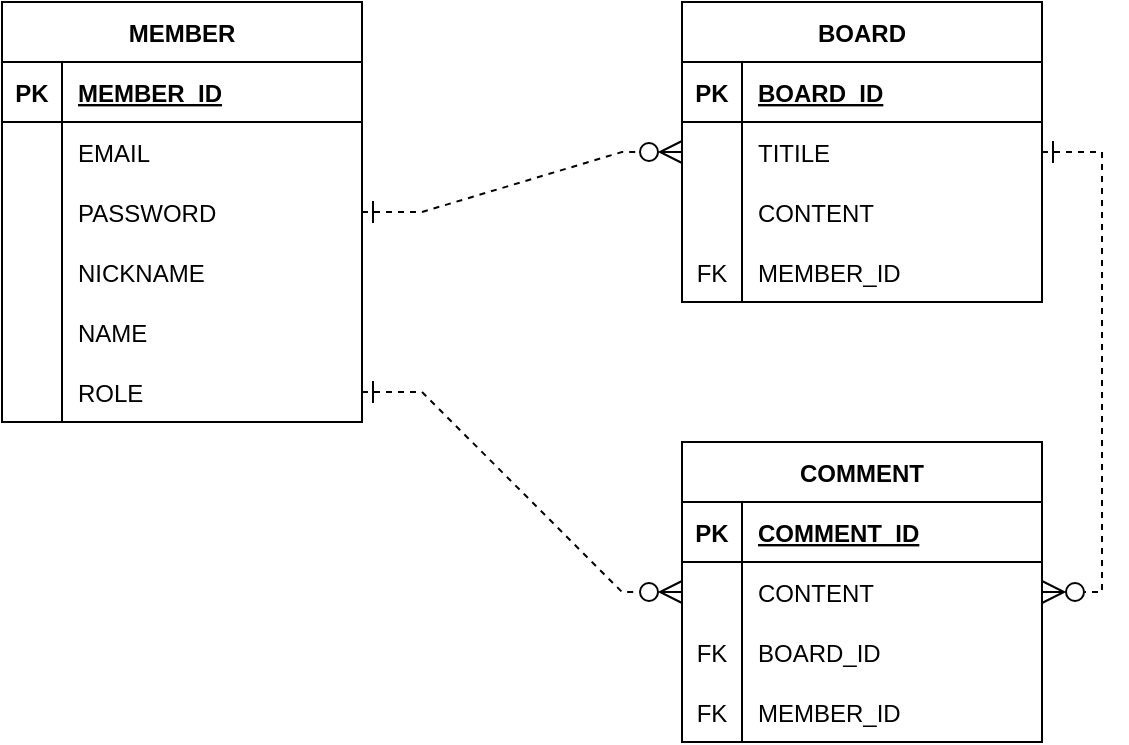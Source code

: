 <mxfile version="16.1.2" type="device"><diagram id="w0zbr02jcgBr_jC3RtAH" name="Page-1"><mxGraphModel dx="1106" dy="822" grid="1" gridSize="10" guides="1" tooltips="1" connect="1" arrows="1" fold="1" page="1" pageScale="1" pageWidth="1200" pageHeight="1920" math="0" shadow="0"><root><mxCell id="0"/><mxCell id="1" parent="0"/><mxCell id="OjOBUUy2H1tP-rGOzvs3-1" value="MEMBER" style="shape=table;startSize=30;container=1;collapsible=1;childLayout=tableLayout;fixedRows=1;rowLines=0;fontStyle=1;align=center;resizeLast=1;" parent="1" vertex="1"><mxGeometry x="140" y="130" width="180" height="210" as="geometry"/></mxCell><mxCell id="OjOBUUy2H1tP-rGOzvs3-2" value="" style="shape=partialRectangle;collapsible=0;dropTarget=0;pointerEvents=0;fillColor=none;top=0;left=0;bottom=1;right=0;points=[[0,0.5],[1,0.5]];portConstraint=eastwest;" parent="OjOBUUy2H1tP-rGOzvs3-1" vertex="1"><mxGeometry y="30" width="180" height="30" as="geometry"/></mxCell><mxCell id="OjOBUUy2H1tP-rGOzvs3-3" value="PK" style="shape=partialRectangle;connectable=0;fillColor=none;top=0;left=0;bottom=0;right=0;fontStyle=1;overflow=hidden;" parent="OjOBUUy2H1tP-rGOzvs3-2" vertex="1"><mxGeometry width="30" height="30" as="geometry"><mxRectangle width="30" height="30" as="alternateBounds"/></mxGeometry></mxCell><mxCell id="OjOBUUy2H1tP-rGOzvs3-4" value="MEMBER_ID" style="shape=partialRectangle;connectable=0;fillColor=none;top=0;left=0;bottom=0;right=0;align=left;spacingLeft=6;fontStyle=5;overflow=hidden;" parent="OjOBUUy2H1tP-rGOzvs3-2" vertex="1"><mxGeometry x="30" width="150" height="30" as="geometry"><mxRectangle width="150" height="30" as="alternateBounds"/></mxGeometry></mxCell><mxCell id="OjOBUUy2H1tP-rGOzvs3-5" value="" style="shape=partialRectangle;collapsible=0;dropTarget=0;pointerEvents=0;fillColor=none;top=0;left=0;bottom=0;right=0;points=[[0,0.5],[1,0.5]];portConstraint=eastwest;" parent="OjOBUUy2H1tP-rGOzvs3-1" vertex="1"><mxGeometry y="60" width="180" height="30" as="geometry"/></mxCell><mxCell id="OjOBUUy2H1tP-rGOzvs3-6" value="" style="shape=partialRectangle;connectable=0;fillColor=none;top=0;left=0;bottom=0;right=0;editable=1;overflow=hidden;" parent="OjOBUUy2H1tP-rGOzvs3-5" vertex="1"><mxGeometry width="30" height="30" as="geometry"><mxRectangle width="30" height="30" as="alternateBounds"/></mxGeometry></mxCell><mxCell id="OjOBUUy2H1tP-rGOzvs3-7" value="EMAIL" style="shape=partialRectangle;connectable=0;fillColor=none;top=0;left=0;bottom=0;right=0;align=left;spacingLeft=6;overflow=hidden;" parent="OjOBUUy2H1tP-rGOzvs3-5" vertex="1"><mxGeometry x="30" width="150" height="30" as="geometry"><mxRectangle width="150" height="30" as="alternateBounds"/></mxGeometry></mxCell><mxCell id="OjOBUUy2H1tP-rGOzvs3-20" value="" style="shape=partialRectangle;collapsible=0;dropTarget=0;pointerEvents=0;fillColor=none;top=0;left=0;bottom=0;right=0;points=[[0,0.5],[1,0.5]];portConstraint=eastwest;" parent="OjOBUUy2H1tP-rGOzvs3-1" vertex="1"><mxGeometry y="90" width="180" height="30" as="geometry"/></mxCell><mxCell id="OjOBUUy2H1tP-rGOzvs3-21" value="" style="shape=partialRectangle;connectable=0;fillColor=none;top=0;left=0;bottom=0;right=0;editable=1;overflow=hidden;" parent="OjOBUUy2H1tP-rGOzvs3-20" vertex="1"><mxGeometry width="30" height="30" as="geometry"><mxRectangle width="30" height="30" as="alternateBounds"/></mxGeometry></mxCell><mxCell id="OjOBUUy2H1tP-rGOzvs3-22" value="PASSWORD" style="shape=partialRectangle;connectable=0;fillColor=none;top=0;left=0;bottom=0;right=0;align=left;spacingLeft=6;overflow=hidden;" parent="OjOBUUy2H1tP-rGOzvs3-20" vertex="1"><mxGeometry x="30" width="150" height="30" as="geometry"><mxRectangle width="150" height="30" as="alternateBounds"/></mxGeometry></mxCell><mxCell id="OjOBUUy2H1tP-rGOzvs3-23" value="" style="shape=partialRectangle;collapsible=0;dropTarget=0;pointerEvents=0;fillColor=none;top=0;left=0;bottom=0;right=0;points=[[0,0.5],[1,0.5]];portConstraint=eastwest;" parent="OjOBUUy2H1tP-rGOzvs3-1" vertex="1"><mxGeometry y="120" width="180" height="30" as="geometry"/></mxCell><mxCell id="OjOBUUy2H1tP-rGOzvs3-24" value="" style="shape=partialRectangle;connectable=0;fillColor=none;top=0;left=0;bottom=0;right=0;editable=1;overflow=hidden;" parent="OjOBUUy2H1tP-rGOzvs3-23" vertex="1"><mxGeometry width="30" height="30" as="geometry"><mxRectangle width="30" height="30" as="alternateBounds"/></mxGeometry></mxCell><mxCell id="OjOBUUy2H1tP-rGOzvs3-25" value="NICKNAME" style="shape=partialRectangle;connectable=0;fillColor=none;top=0;left=0;bottom=0;right=0;align=left;spacingLeft=6;overflow=hidden;" parent="OjOBUUy2H1tP-rGOzvs3-23" vertex="1"><mxGeometry x="30" width="150" height="30" as="geometry"><mxRectangle width="150" height="30" as="alternateBounds"/></mxGeometry></mxCell><mxCell id="OjOBUUy2H1tP-rGOzvs3-8" value="" style="shape=partialRectangle;collapsible=0;dropTarget=0;pointerEvents=0;fillColor=none;top=0;left=0;bottom=0;right=0;points=[[0,0.5],[1,0.5]];portConstraint=eastwest;" parent="OjOBUUy2H1tP-rGOzvs3-1" vertex="1"><mxGeometry y="150" width="180" height="30" as="geometry"/></mxCell><mxCell id="OjOBUUy2H1tP-rGOzvs3-9" value="" style="shape=partialRectangle;connectable=0;fillColor=none;top=0;left=0;bottom=0;right=0;editable=1;overflow=hidden;" parent="OjOBUUy2H1tP-rGOzvs3-8" vertex="1"><mxGeometry width="30" height="30" as="geometry"><mxRectangle width="30" height="30" as="alternateBounds"/></mxGeometry></mxCell><mxCell id="OjOBUUy2H1tP-rGOzvs3-10" value="NAME" style="shape=partialRectangle;connectable=0;fillColor=none;top=0;left=0;bottom=0;right=0;align=left;spacingLeft=6;overflow=hidden;" parent="OjOBUUy2H1tP-rGOzvs3-8" vertex="1"><mxGeometry x="30" width="150" height="30" as="geometry"><mxRectangle width="150" height="30" as="alternateBounds"/></mxGeometry></mxCell><mxCell id="OjOBUUy2H1tP-rGOzvs3-11" value="" style="shape=partialRectangle;collapsible=0;dropTarget=0;pointerEvents=0;fillColor=none;top=0;left=0;bottom=0;right=0;points=[[0,0.5],[1,0.5]];portConstraint=eastwest;" parent="OjOBUUy2H1tP-rGOzvs3-1" vertex="1"><mxGeometry y="180" width="180" height="30" as="geometry"/></mxCell><mxCell id="OjOBUUy2H1tP-rGOzvs3-12" value="" style="shape=partialRectangle;connectable=0;fillColor=none;top=0;left=0;bottom=0;right=0;editable=1;overflow=hidden;" parent="OjOBUUy2H1tP-rGOzvs3-11" vertex="1"><mxGeometry width="30" height="30" as="geometry"><mxRectangle width="30" height="30" as="alternateBounds"/></mxGeometry></mxCell><mxCell id="OjOBUUy2H1tP-rGOzvs3-13" value="ROLE" style="shape=partialRectangle;connectable=0;fillColor=none;top=0;left=0;bottom=0;right=0;align=left;spacingLeft=6;overflow=hidden;" parent="OjOBUUy2H1tP-rGOzvs3-11" vertex="1"><mxGeometry x="30" width="150" height="30" as="geometry"><mxRectangle width="150" height="30" as="alternateBounds"/></mxGeometry></mxCell><mxCell id="OjOBUUy2H1tP-rGOzvs3-26" value="BOARD" style="shape=table;startSize=30;container=1;collapsible=1;childLayout=tableLayout;fixedRows=1;rowLines=0;fontStyle=1;align=center;resizeLast=1;" parent="1" vertex="1"><mxGeometry x="480" y="130" width="180" height="150" as="geometry"/></mxCell><mxCell id="OjOBUUy2H1tP-rGOzvs3-27" value="" style="shape=partialRectangle;collapsible=0;dropTarget=0;pointerEvents=0;fillColor=none;top=0;left=0;bottom=1;right=0;points=[[0,0.5],[1,0.5]];portConstraint=eastwest;" parent="OjOBUUy2H1tP-rGOzvs3-26" vertex="1"><mxGeometry y="30" width="180" height="30" as="geometry"/></mxCell><mxCell id="OjOBUUy2H1tP-rGOzvs3-28" value="PK" style="shape=partialRectangle;connectable=0;fillColor=none;top=0;left=0;bottom=0;right=0;fontStyle=1;overflow=hidden;" parent="OjOBUUy2H1tP-rGOzvs3-27" vertex="1"><mxGeometry width="30" height="30" as="geometry"><mxRectangle width="30" height="30" as="alternateBounds"/></mxGeometry></mxCell><mxCell id="OjOBUUy2H1tP-rGOzvs3-29" value="BOARD_ID" style="shape=partialRectangle;connectable=0;fillColor=none;top=0;left=0;bottom=0;right=0;align=left;spacingLeft=6;fontStyle=5;overflow=hidden;" parent="OjOBUUy2H1tP-rGOzvs3-27" vertex="1"><mxGeometry x="30" width="150" height="30" as="geometry"><mxRectangle width="150" height="30" as="alternateBounds"/></mxGeometry></mxCell><mxCell id="OjOBUUy2H1tP-rGOzvs3-30" value="" style="shape=partialRectangle;collapsible=0;dropTarget=0;pointerEvents=0;fillColor=none;top=0;left=0;bottom=0;right=0;points=[[0,0.5],[1,0.5]];portConstraint=eastwest;" parent="OjOBUUy2H1tP-rGOzvs3-26" vertex="1"><mxGeometry y="60" width="180" height="30" as="geometry"/></mxCell><mxCell id="OjOBUUy2H1tP-rGOzvs3-31" value="" style="shape=partialRectangle;connectable=0;fillColor=none;top=0;left=0;bottom=0;right=0;editable=1;overflow=hidden;" parent="OjOBUUy2H1tP-rGOzvs3-30" vertex="1"><mxGeometry width="30" height="30" as="geometry"><mxRectangle width="30" height="30" as="alternateBounds"/></mxGeometry></mxCell><mxCell id="OjOBUUy2H1tP-rGOzvs3-32" value="TITILE" style="shape=partialRectangle;connectable=0;fillColor=none;top=0;left=0;bottom=0;right=0;align=left;spacingLeft=6;overflow=hidden;" parent="OjOBUUy2H1tP-rGOzvs3-30" vertex="1"><mxGeometry x="30" width="150" height="30" as="geometry"><mxRectangle width="150" height="30" as="alternateBounds"/></mxGeometry></mxCell><mxCell id="OjOBUUy2H1tP-rGOzvs3-33" value="" style="shape=partialRectangle;collapsible=0;dropTarget=0;pointerEvents=0;fillColor=none;top=0;left=0;bottom=0;right=0;points=[[0,0.5],[1,0.5]];portConstraint=eastwest;" parent="OjOBUUy2H1tP-rGOzvs3-26" vertex="1"><mxGeometry y="90" width="180" height="30" as="geometry"/></mxCell><mxCell id="OjOBUUy2H1tP-rGOzvs3-34" value="" style="shape=partialRectangle;connectable=0;fillColor=none;top=0;left=0;bottom=0;right=0;editable=1;overflow=hidden;" parent="OjOBUUy2H1tP-rGOzvs3-33" vertex="1"><mxGeometry width="30" height="30" as="geometry"><mxRectangle width="30" height="30" as="alternateBounds"/></mxGeometry></mxCell><mxCell id="OjOBUUy2H1tP-rGOzvs3-35" value="CONTENT" style="shape=partialRectangle;connectable=0;fillColor=none;top=0;left=0;bottom=0;right=0;align=left;spacingLeft=6;overflow=hidden;" parent="OjOBUUy2H1tP-rGOzvs3-33" vertex="1"><mxGeometry x="30" width="150" height="30" as="geometry"><mxRectangle width="150" height="30" as="alternateBounds"/></mxGeometry></mxCell><mxCell id="OjOBUUy2H1tP-rGOzvs3-36" value="" style="shape=partialRectangle;collapsible=0;dropTarget=0;pointerEvents=0;fillColor=none;top=0;left=0;bottom=0;right=0;points=[[0,0.5],[1,0.5]];portConstraint=eastwest;" parent="OjOBUUy2H1tP-rGOzvs3-26" vertex="1"><mxGeometry y="120" width="180" height="30" as="geometry"/></mxCell><mxCell id="OjOBUUy2H1tP-rGOzvs3-37" value="FK" style="shape=partialRectangle;connectable=0;fillColor=none;top=0;left=0;bottom=0;right=0;editable=1;overflow=hidden;" parent="OjOBUUy2H1tP-rGOzvs3-36" vertex="1"><mxGeometry width="30" height="30" as="geometry"><mxRectangle width="30" height="30" as="alternateBounds"/></mxGeometry></mxCell><mxCell id="OjOBUUy2H1tP-rGOzvs3-38" value="MEMBER_ID" style="shape=partialRectangle;connectable=0;fillColor=none;top=0;left=0;bottom=0;right=0;align=left;spacingLeft=6;overflow=hidden;" parent="OjOBUUy2H1tP-rGOzvs3-36" vertex="1"><mxGeometry x="30" width="150" height="30" as="geometry"><mxRectangle width="150" height="30" as="alternateBounds"/></mxGeometry></mxCell><mxCell id="OjOBUUy2H1tP-rGOzvs3-39" value="COMMENT" style="shape=table;startSize=30;container=1;collapsible=1;childLayout=tableLayout;fixedRows=1;rowLines=0;fontStyle=1;align=center;resizeLast=1;" parent="1" vertex="1"><mxGeometry x="480" y="350" width="180" height="150" as="geometry"/></mxCell><mxCell id="OjOBUUy2H1tP-rGOzvs3-40" value="" style="shape=partialRectangle;collapsible=0;dropTarget=0;pointerEvents=0;fillColor=none;top=0;left=0;bottom=1;right=0;points=[[0,0.5],[1,0.5]];portConstraint=eastwest;" parent="OjOBUUy2H1tP-rGOzvs3-39" vertex="1"><mxGeometry y="30" width="180" height="30" as="geometry"/></mxCell><mxCell id="OjOBUUy2H1tP-rGOzvs3-41" value="PK" style="shape=partialRectangle;connectable=0;fillColor=none;top=0;left=0;bottom=0;right=0;fontStyle=1;overflow=hidden;" parent="OjOBUUy2H1tP-rGOzvs3-40" vertex="1"><mxGeometry width="30" height="30" as="geometry"><mxRectangle width="30" height="30" as="alternateBounds"/></mxGeometry></mxCell><mxCell id="OjOBUUy2H1tP-rGOzvs3-42" value="COMMENT_ID" style="shape=partialRectangle;connectable=0;fillColor=none;top=0;left=0;bottom=0;right=0;align=left;spacingLeft=6;fontStyle=5;overflow=hidden;" parent="OjOBUUy2H1tP-rGOzvs3-40" vertex="1"><mxGeometry x="30" width="150" height="30" as="geometry"><mxRectangle width="150" height="30" as="alternateBounds"/></mxGeometry></mxCell><mxCell id="OjOBUUy2H1tP-rGOzvs3-43" value="" style="shape=partialRectangle;collapsible=0;dropTarget=0;pointerEvents=0;fillColor=none;top=0;left=0;bottom=0;right=0;points=[[0,0.5],[1,0.5]];portConstraint=eastwest;" parent="OjOBUUy2H1tP-rGOzvs3-39" vertex="1"><mxGeometry y="60" width="180" height="30" as="geometry"/></mxCell><mxCell id="OjOBUUy2H1tP-rGOzvs3-44" value="" style="shape=partialRectangle;connectable=0;fillColor=none;top=0;left=0;bottom=0;right=0;editable=1;overflow=hidden;" parent="OjOBUUy2H1tP-rGOzvs3-43" vertex="1"><mxGeometry width="30" height="30" as="geometry"><mxRectangle width="30" height="30" as="alternateBounds"/></mxGeometry></mxCell><mxCell id="OjOBUUy2H1tP-rGOzvs3-45" value="CONTENT" style="shape=partialRectangle;connectable=0;fillColor=none;top=0;left=0;bottom=0;right=0;align=left;spacingLeft=6;overflow=hidden;" parent="OjOBUUy2H1tP-rGOzvs3-43" vertex="1"><mxGeometry x="30" width="150" height="30" as="geometry"><mxRectangle width="150" height="30" as="alternateBounds"/></mxGeometry></mxCell><mxCell id="OjOBUUy2H1tP-rGOzvs3-46" value="" style="shape=partialRectangle;collapsible=0;dropTarget=0;pointerEvents=0;fillColor=none;top=0;left=0;bottom=0;right=0;points=[[0,0.5],[1,0.5]];portConstraint=eastwest;" parent="OjOBUUy2H1tP-rGOzvs3-39" vertex="1"><mxGeometry y="90" width="180" height="30" as="geometry"/></mxCell><mxCell id="OjOBUUy2H1tP-rGOzvs3-47" value="FK" style="shape=partialRectangle;connectable=0;fillColor=none;top=0;left=0;bottom=0;right=0;editable=1;overflow=hidden;" parent="OjOBUUy2H1tP-rGOzvs3-46" vertex="1"><mxGeometry width="30" height="30" as="geometry"><mxRectangle width="30" height="30" as="alternateBounds"/></mxGeometry></mxCell><mxCell id="OjOBUUy2H1tP-rGOzvs3-48" value="BOARD_ID" style="shape=partialRectangle;connectable=0;fillColor=none;top=0;left=0;bottom=0;right=0;align=left;spacingLeft=6;overflow=hidden;" parent="OjOBUUy2H1tP-rGOzvs3-46" vertex="1"><mxGeometry x="30" width="150" height="30" as="geometry"><mxRectangle width="150" height="30" as="alternateBounds"/></mxGeometry></mxCell><mxCell id="OjOBUUy2H1tP-rGOzvs3-49" value="" style="shape=partialRectangle;collapsible=0;dropTarget=0;pointerEvents=0;fillColor=none;top=0;left=0;bottom=0;right=0;points=[[0,0.5],[1,0.5]];portConstraint=eastwest;" parent="OjOBUUy2H1tP-rGOzvs3-39" vertex="1"><mxGeometry y="120" width="180" height="30" as="geometry"/></mxCell><mxCell id="OjOBUUy2H1tP-rGOzvs3-50" value="FK" style="shape=partialRectangle;connectable=0;fillColor=none;top=0;left=0;bottom=0;right=0;editable=1;overflow=hidden;" parent="OjOBUUy2H1tP-rGOzvs3-49" vertex="1"><mxGeometry width="30" height="30" as="geometry"><mxRectangle width="30" height="30" as="alternateBounds"/></mxGeometry></mxCell><mxCell id="OjOBUUy2H1tP-rGOzvs3-51" value="MEMBER_ID" style="shape=partialRectangle;connectable=0;fillColor=none;top=0;left=0;bottom=0;right=0;align=left;spacingLeft=6;overflow=hidden;" parent="OjOBUUy2H1tP-rGOzvs3-49" vertex="1"><mxGeometry x="30" width="150" height="30" as="geometry"><mxRectangle width="150" height="30" as="alternateBounds"/></mxGeometry></mxCell><mxCell id="OjOBUUy2H1tP-rGOzvs3-54" value="" style="edgeStyle=entityRelationEdgeStyle;fontSize=12;html=1;endArrow=ERzeroToMany;startArrow=ERone;rounded=0;sketch=0;endFill=0;startFill=0;entryX=0;entryY=0.5;entryDx=0;entryDy=0;exitX=1;exitY=0.5;exitDx=0;exitDy=0;dashed=1;endSize=9;startSize=9;" parent="1" source="OjOBUUy2H1tP-rGOzvs3-20" target="OjOBUUy2H1tP-rGOzvs3-30" edge="1"><mxGeometry width="100" height="100" relative="1" as="geometry"><mxPoint x="350" y="400" as="sourcePoint"/><mxPoint x="450" y="300" as="targetPoint"/></mxGeometry></mxCell><mxCell id="OjOBUUy2H1tP-rGOzvs3-55" value="" style="edgeStyle=entityRelationEdgeStyle;fontSize=12;html=1;endArrow=ERzeroToMany;startArrow=ERone;rounded=0;sketch=0;endFill=0;startFill=0;exitX=1;exitY=0.5;exitDx=0;exitDy=0;dashed=1;entryX=1;entryY=0.5;entryDx=0;entryDy=0;targetPerimeterSpacing=0;strokeWidth=1;endSize=9;startSize=9;" parent="1" source="OjOBUUy2H1tP-rGOzvs3-30" target="OjOBUUy2H1tP-rGOzvs3-43" edge="1"><mxGeometry width="100" height="100" relative="1" as="geometry"><mxPoint x="660" y="200" as="sourcePoint"/><mxPoint x="800" y="430" as="targetPoint"/></mxGeometry></mxCell><mxCell id="VnypycE-435B_Un_xtqc-1" value="" style="edgeStyle=entityRelationEdgeStyle;fontSize=12;html=1;endArrow=ERzeroToMany;startArrow=ERone;rounded=0;exitX=1;exitY=0.5;exitDx=0;exitDy=0;entryX=0;entryY=0.5;entryDx=0;entryDy=0;startFill=0;endFill=0;endSize=9;startSize=9;dashed=1;" edge="1" parent="1" source="OjOBUUy2H1tP-rGOzvs3-11" target="OjOBUUy2H1tP-rGOzvs3-43"><mxGeometry width="100" height="100" relative="1" as="geometry"><mxPoint x="350" y="490" as="sourcePoint"/><mxPoint x="450" y="390" as="targetPoint"/></mxGeometry></mxCell></root></mxGraphModel></diagram></mxfile>